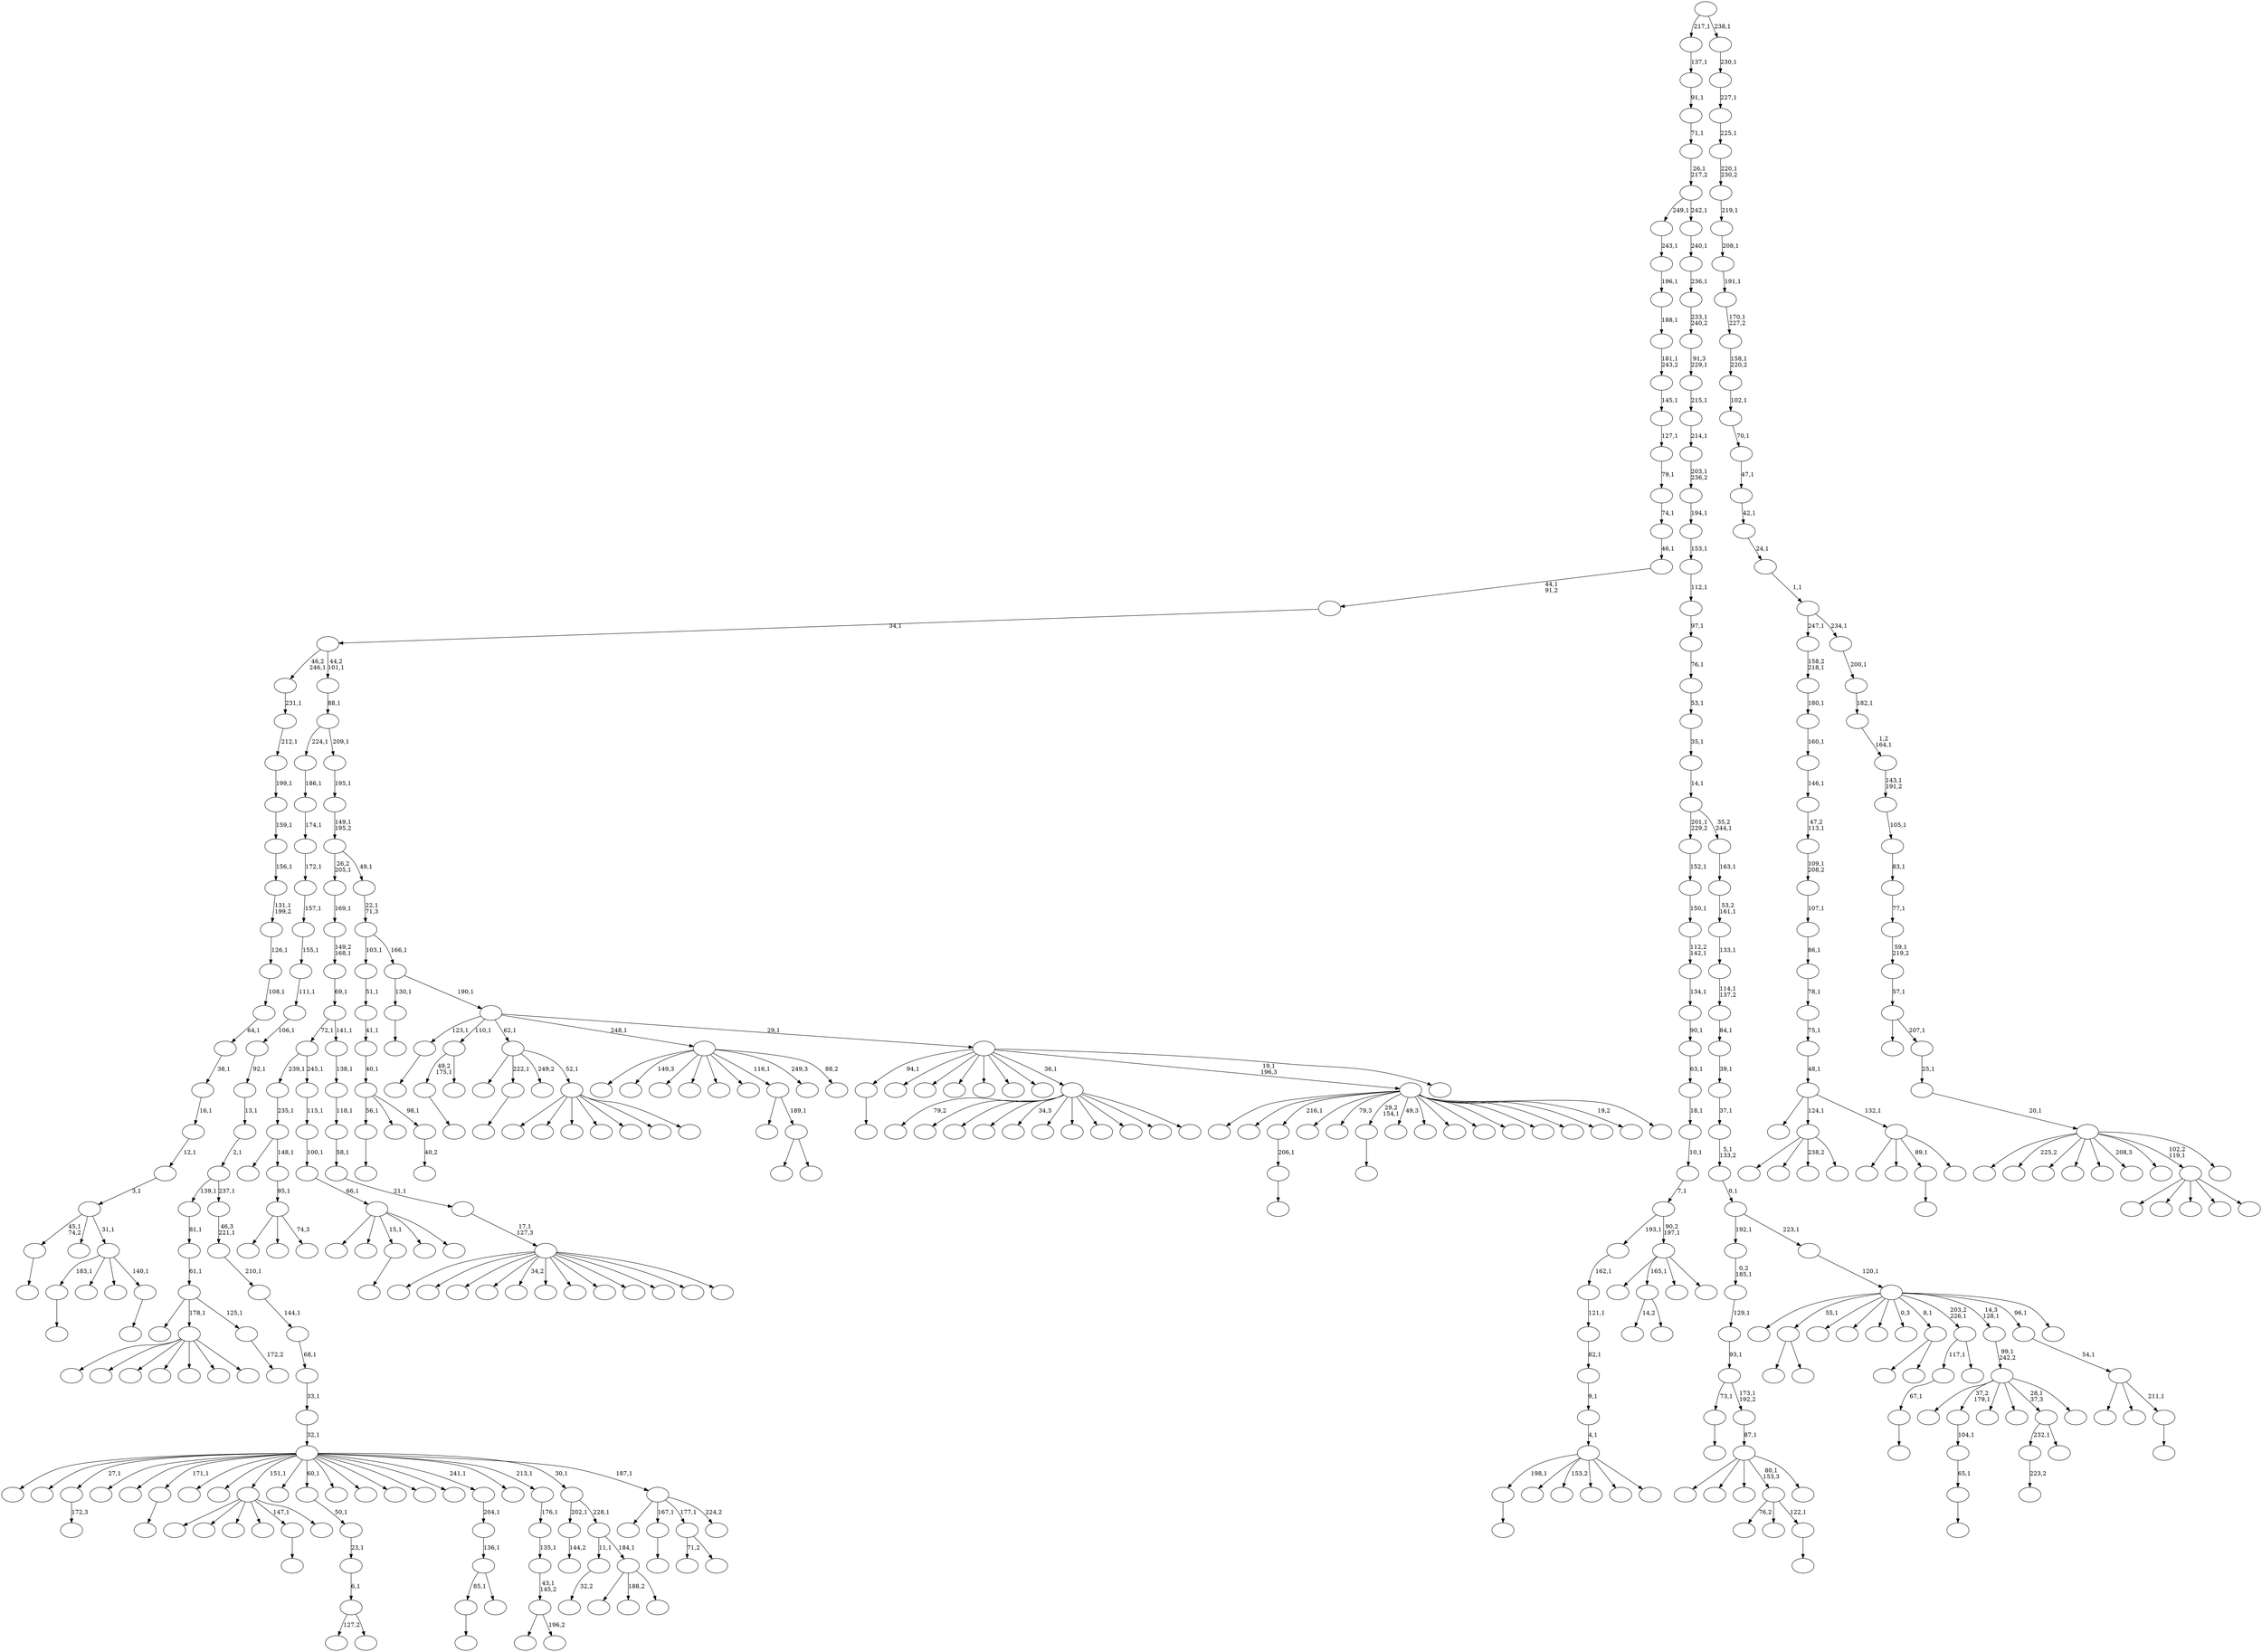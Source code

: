 digraph T {
	450 [label=""]
	449 [label=""]
	448 [label=""]
	447 [label=""]
	446 [label=""]
	445 [label=""]
	444 [label=""]
	443 [label=""]
	442 [label=""]
	441 [label=""]
	440 [label=""]
	439 [label=""]
	438 [label=""]
	437 [label=""]
	436 [label=""]
	435 [label=""]
	434 [label=""]
	433 [label=""]
	432 [label=""]
	431 [label=""]
	430 [label=""]
	429 [label=""]
	428 [label=""]
	427 [label=""]
	426 [label=""]
	425 [label=""]
	424 [label=""]
	423 [label=""]
	422 [label=""]
	421 [label=""]
	420 [label=""]
	419 [label=""]
	418 [label=""]
	417 [label=""]
	416 [label=""]
	415 [label=""]
	414 [label=""]
	413 [label=""]
	412 [label=""]
	411 [label=""]
	410 [label=""]
	409 [label=""]
	408 [label=""]
	407 [label=""]
	406 [label=""]
	405 [label=""]
	404 [label=""]
	403 [label=""]
	402 [label=""]
	401 [label=""]
	400 [label=""]
	399 [label=""]
	398 [label=""]
	397 [label=""]
	396 [label=""]
	395 [label=""]
	394 [label=""]
	393 [label=""]
	392 [label=""]
	391 [label=""]
	390 [label=""]
	389 [label=""]
	388 [label=""]
	387 [label=""]
	386 [label=""]
	385 [label=""]
	384 [label=""]
	383 [label=""]
	382 [label=""]
	381 [label=""]
	380 [label=""]
	379 [label=""]
	378 [label=""]
	377 [label=""]
	376 [label=""]
	375 [label=""]
	374 [label=""]
	373 [label=""]
	372 [label=""]
	371 [label=""]
	370 [label=""]
	369 [label=""]
	368 [label=""]
	367 [label=""]
	366 [label=""]
	365 [label=""]
	364 [label=""]
	363 [label=""]
	362 [label=""]
	361 [label=""]
	360 [label=""]
	359 [label=""]
	358 [label=""]
	357 [label=""]
	356 [label=""]
	355 [label=""]
	354 [label=""]
	353 [label=""]
	352 [label=""]
	351 [label=""]
	350 [label=""]
	349 [label=""]
	348 [label=""]
	347 [label=""]
	346 [label=""]
	345 [label=""]
	344 [label=""]
	343 [label=""]
	342 [label=""]
	341 [label=""]
	340 [label=""]
	339 [label=""]
	338 [label=""]
	337 [label=""]
	336 [label=""]
	335 [label=""]
	334 [label=""]
	333 [label=""]
	332 [label=""]
	331 [label=""]
	330 [label=""]
	329 [label=""]
	328 [label=""]
	327 [label=""]
	326 [label=""]
	325 [label=""]
	324 [label=""]
	323 [label=""]
	322 [label=""]
	321 [label=""]
	320 [label=""]
	319 [label=""]
	318 [label=""]
	317 [label=""]
	316 [label=""]
	315 [label=""]
	314 [label=""]
	313 [label=""]
	312 [label=""]
	311 [label=""]
	310 [label=""]
	309 [label=""]
	308 [label=""]
	307 [label=""]
	306 [label=""]
	305 [label=""]
	304 [label=""]
	303 [label=""]
	302 [label=""]
	301 [label=""]
	300 [label=""]
	299 [label=""]
	298 [label=""]
	297 [label=""]
	296 [label=""]
	295 [label=""]
	294 [label=""]
	293 [label=""]
	292 [label=""]
	291 [label=""]
	290 [label=""]
	289 [label=""]
	288 [label=""]
	287 [label=""]
	286 [label=""]
	285 [label=""]
	284 [label=""]
	283 [label=""]
	282 [label=""]
	281 [label=""]
	280 [label=""]
	279 [label=""]
	278 [label=""]
	277 [label=""]
	276 [label=""]
	275 [label=""]
	274 [label=""]
	273 [label=""]
	272 [label=""]
	271 [label=""]
	270 [label=""]
	269 [label=""]
	268 [label=""]
	267 [label=""]
	266 [label=""]
	265 [label=""]
	264 [label=""]
	263 [label=""]
	262 [label=""]
	261 [label=""]
	260 [label=""]
	259 [label=""]
	258 [label=""]
	257 [label=""]
	256 [label=""]
	255 [label=""]
	254 [label=""]
	253 [label=""]
	252 [label=""]
	251 [label=""]
	250 [label=""]
	249 [label=""]
	248 [label=""]
	247 [label=""]
	246 [label=""]
	245 [label=""]
	244 [label=""]
	243 [label=""]
	242 [label=""]
	241 [label=""]
	240 [label=""]
	239 [label=""]
	238 [label=""]
	237 [label=""]
	236 [label=""]
	235 [label=""]
	234 [label=""]
	233 [label=""]
	232 [label=""]
	231 [label=""]
	230 [label=""]
	229 [label=""]
	228 [label=""]
	227 [label=""]
	226 [label=""]
	225 [label=""]
	224 [label=""]
	223 [label=""]
	222 [label=""]
	221 [label=""]
	220 [label=""]
	219 [label=""]
	218 [label=""]
	217 [label=""]
	216 [label=""]
	215 [label=""]
	214 [label=""]
	213 [label=""]
	212 [label=""]
	211 [label=""]
	210 [label=""]
	209 [label=""]
	208 [label=""]
	207 [label=""]
	206 [label=""]
	205 [label=""]
	204 [label=""]
	203 [label=""]
	202 [label=""]
	201 [label=""]
	200 [label=""]
	199 [label=""]
	198 [label=""]
	197 [label=""]
	196 [label=""]
	195 [label=""]
	194 [label=""]
	193 [label=""]
	192 [label=""]
	191 [label=""]
	190 [label=""]
	189 [label=""]
	188 [label=""]
	187 [label=""]
	186 [label=""]
	185 [label=""]
	184 [label=""]
	183 [label=""]
	182 [label=""]
	181 [label=""]
	180 [label=""]
	179 [label=""]
	178 [label=""]
	177 [label=""]
	176 [label=""]
	175 [label=""]
	174 [label=""]
	173 [label=""]
	172 [label=""]
	171 [label=""]
	170 [label=""]
	169 [label=""]
	168 [label=""]
	167 [label=""]
	166 [label=""]
	165 [label=""]
	164 [label=""]
	163 [label=""]
	162 [label=""]
	161 [label=""]
	160 [label=""]
	159 [label=""]
	158 [label=""]
	157 [label=""]
	156 [label=""]
	155 [label=""]
	154 [label=""]
	153 [label=""]
	152 [label=""]
	151 [label=""]
	150 [label=""]
	149 [label=""]
	148 [label=""]
	147 [label=""]
	146 [label=""]
	145 [label=""]
	144 [label=""]
	143 [label=""]
	142 [label=""]
	141 [label=""]
	140 [label=""]
	139 [label=""]
	138 [label=""]
	137 [label=""]
	136 [label=""]
	135 [label=""]
	134 [label=""]
	133 [label=""]
	132 [label=""]
	131 [label=""]
	130 [label=""]
	129 [label=""]
	128 [label=""]
	127 [label=""]
	126 [label=""]
	125 [label=""]
	124 [label=""]
	123 [label=""]
	122 [label=""]
	121 [label=""]
	120 [label=""]
	119 [label=""]
	118 [label=""]
	117 [label=""]
	116 [label=""]
	115 [label=""]
	114 [label=""]
	113 [label=""]
	112 [label=""]
	111 [label=""]
	110 [label=""]
	109 [label=""]
	108 [label=""]
	107 [label=""]
	106 [label=""]
	105 [label=""]
	104 [label=""]
	103 [label=""]
	102 [label=""]
	101 [label=""]
	100 [label=""]
	99 [label=""]
	98 [label=""]
	97 [label=""]
	96 [label=""]
	95 [label=""]
	94 [label=""]
	93 [label=""]
	92 [label=""]
	91 [label=""]
	90 [label=""]
	89 [label=""]
	88 [label=""]
	87 [label=""]
	86 [label=""]
	85 [label=""]
	84 [label=""]
	83 [label=""]
	82 [label=""]
	81 [label=""]
	80 [label=""]
	79 [label=""]
	78 [label=""]
	77 [label=""]
	76 [label=""]
	75 [label=""]
	74 [label=""]
	73 [label=""]
	72 [label=""]
	71 [label=""]
	70 [label=""]
	69 [label=""]
	68 [label=""]
	67 [label=""]
	66 [label=""]
	65 [label=""]
	64 [label=""]
	63 [label=""]
	62 [label=""]
	61 [label=""]
	60 [label=""]
	59 [label=""]
	58 [label=""]
	57 [label=""]
	56 [label=""]
	55 [label=""]
	54 [label=""]
	53 [label=""]
	52 [label=""]
	51 [label=""]
	50 [label=""]
	49 [label=""]
	48 [label=""]
	47 [label=""]
	46 [label=""]
	45 [label=""]
	44 [label=""]
	43 [label=""]
	42 [label=""]
	41 [label=""]
	40 [label=""]
	39 [label=""]
	38 [label=""]
	37 [label=""]
	36 [label=""]
	35 [label=""]
	34 [label=""]
	33 [label=""]
	32 [label=""]
	31 [label=""]
	30 [label=""]
	29 [label=""]
	28 [label=""]
	27 [label=""]
	26 [label=""]
	25 [label=""]
	24 [label=""]
	23 [label=""]
	22 [label=""]
	21 [label=""]
	20 [label=""]
	19 [label=""]
	18 [label=""]
	17 [label=""]
	16 [label=""]
	15 [label=""]
	14 [label=""]
	13 [label=""]
	12 [label=""]
	11 [label=""]
	10 [label=""]
	9 [label=""]
	8 [label=""]
	7 [label=""]
	6 [label=""]
	5 [label=""]
	4 [label=""]
	3 [label=""]
	2 [label=""]
	1 [label=""]
	0 [label=""]
	449 -> 450 [label=""]
	445 -> 446 [label=""]
	442 -> 443 [label=""]
	440 -> 441 [label="172,3"]
	425 -> 426 [label=""]
	420 -> 421 [label=""]
	417 -> 418 [label=""]
	416 -> 417 [label="65,1"]
	415 -> 416 [label="104,1"]
	412 -> 413 [label=""]
	407 -> 408 [label=""]
	406 -> 407 [label="206,1"]
	397 -> 398 [label="40,2"]
	396 -> 420 [label="56,1"]
	396 -> 401 [label=""]
	396 -> 397 [label="98,1"]
	395 -> 396 [label="40,1"]
	394 -> 395 [label="41,1"]
	393 -> 394 [label="51,1"]
	385 -> 386 [label=""]
	378 -> 379 [label=""]
	375 -> 392 [label=""]
	375 -> 376 [label=""]
	368 -> 369 [label=""]
	363 -> 364 [label="223,2"]
	357 -> 358 [label=""]
	339 -> 340 [label=""]
	335 -> 336 [label=""]
	320 -> 321 [label=""]
	317 -> 359 [label="14,2"]
	317 -> 318 [label=""]
	311 -> 312 [label=""]
	306 -> 436 [label=""]
	306 -> 381 [label=""]
	306 -> 341 [label=""]
	306 -> 334 [label=""]
	306 -> 311 [label="147,1"]
	306 -> 307 [label=""]
	302 -> 303 [label=""]
	297 -> 298 [label=""]
	295 -> 423 [label="127,2"]
	295 -> 296 [label=""]
	294 -> 295 [label="6,1"]
	293 -> 294 [label="23,1"]
	292 -> 293 [label="50,1"]
	287 -> 288 [label=""]
	285 -> 428 [label=""]
	285 -> 399 [label=""]
	285 -> 286 [label="74,3"]
	284 -> 285 [label="95,1"]
	283 -> 329 [label=""]
	283 -> 284 [label="148,1"]
	282 -> 283 [label="235,1"]
	280 -> 281 [label=""]
	279 -> 280 [label="67,1"]
	277 -> 371 [label=""]
	277 -> 278 [label=""]
	276 -> 433 [label=""]
	276 -> 277 [label="189,1"]
	270 -> 363 [label="232,1"]
	270 -> 271 [label=""]
	260 -> 404 [label="79,2"]
	260 -> 374 [label=""]
	260 -> 331 [label=""]
	260 -> 322 [label=""]
	260 -> 313 [label="34,3"]
	260 -> 304 [label=""]
	260 -> 301 [label=""]
	260 -> 299 [label=""]
	260 -> 289 [label=""]
	260 -> 262 [label=""]
	260 -> 261 [label=""]
	250 -> 320 [label="49,2\n175,1"]
	250 -> 251 [label=""]
	248 -> 249 [label="144,2"]
	244 -> 332 [label=""]
	244 -> 330 [label=""]
	244 -> 302 [label="15,1"]
	244 -> 269 [label=""]
	244 -> 245 [label=""]
	243 -> 244 [label="66,1"]
	242 -> 243 [label="100,1"]
	241 -> 242 [label="115,1"]
	240 -> 282 [label="239,1"]
	240 -> 241 [label="245,1"]
	238 -> 412 [label="85,1"]
	238 -> 239 [label=""]
	237 -> 238 [label="136,1"]
	236 -> 237 [label="204,1"]
	233 -> 234 [label=""]
	232 -> 411 [label="76,2"]
	232 -> 373 [label=""]
	232 -> 233 [label="122,1"]
	230 -> 355 [label=""]
	230 -> 231 [label=""]
	226 -> 354 [label="71,2"]
	226 -> 227 [label=""]
	224 -> 445 [label="198,1"]
	224 -> 387 [label=""]
	224 -> 353 [label="153,2"]
	224 -> 352 [label=""]
	224 -> 259 [label=""]
	224 -> 225 [label=""]
	223 -> 224 [label="4,1"]
	222 -> 223 [label="9,1"]
	221 -> 222 [label="82,1"]
	220 -> 221 [label="121,1"]
	219 -> 220 [label="162,1"]
	217 -> 427 [label=""]
	217 -> 405 [label=""]
	217 -> 391 [label=""]
	217 -> 338 [label=""]
	217 -> 264 [label=""]
	217 -> 229 [label=""]
	217 -> 218 [label=""]
	209 -> 348 [label=""]
	209 -> 266 [label=""]
	209 -> 214 [label="238,2"]
	209 -> 210 [label=""]
	205 -> 206 [label=""]
	204 -> 357 [label="183,1"]
	204 -> 333 [label=""]
	204 -> 253 [label=""]
	204 -> 205 [label="140,1"]
	203 -> 449 [label="45,1\n74,2"]
	203 -> 267 [label=""]
	203 -> 204 [label="31,1"]
	202 -> 203 [label="3,1"]
	201 -> 202 [label="12,1"]
	200 -> 201 [label="16,1"]
	199 -> 200 [label="38,1"]
	198 -> 199 [label="64,1"]
	197 -> 198 [label="108,1"]
	196 -> 197 [label="126,1"]
	195 -> 196 [label="131,1\n199,2"]
	194 -> 195 [label="156,1"]
	193 -> 194 [label="159,1"]
	192 -> 193 [label="199,1"]
	191 -> 192 [label="212,1"]
	190 -> 191 [label="231,1"]
	188 -> 437 [label=""]
	188 -> 347 [label=""]
	188 -> 305 [label=""]
	188 -> 232 [label="80,1\n153,3"]
	188 -> 189 [label=""]
	187 -> 188 [label="87,1"]
	186 -> 368 [label="73,1"]
	186 -> 187 [label="173,1\n192,2"]
	185 -> 186 [label="93,1"]
	184 -> 185 [label="129,1"]
	183 -> 184 [label="0,2\n185,1"]
	181 -> 410 [label=""]
	181 -> 317 [label="165,1"]
	181 -> 272 [label=""]
	181 -> 182 [label=""]
	180 -> 219 [label="193,1"]
	180 -> 181 [label="90,2\n197,1"]
	179 -> 180 [label="7,1"]
	178 -> 179 [label="10,1"]
	177 -> 178 [label="18,1"]
	176 -> 177 [label="63,1"]
	175 -> 176 [label="90,1"]
	174 -> 175 [label="134,1"]
	173 -> 174 [label="112,2\n142,1"]
	172 -> 173 [label="150,1"]
	171 -> 172 [label="152,1"]
	169 -> 170 [label="172,2"]
	168 -> 372 [label=""]
	168 -> 217 [label="178,1"]
	168 -> 169 [label="125,1"]
	167 -> 168 [label="61,1"]
	166 -> 167 [label="81,1"]
	164 -> 165 [label="32,2"]
	161 -> 431 [label=""]
	161 -> 409 [label=""]
	161 -> 406 [label="216,1"]
	161 -> 403 [label=""]
	161 -> 389 [label="79,3"]
	161 -> 385 [label="29,2\n154,1"]
	161 -> 383 [label="49,3"]
	161 -> 380 [label=""]
	161 -> 362 [label=""]
	161 -> 356 [label=""]
	161 -> 350 [label=""]
	161 -> 323 [label=""]
	161 -> 258 [label=""]
	161 -> 235 [label=""]
	161 -> 211 [label="19,2"]
	161 -> 162 [label=""]
	159 -> 308 [label=""]
	159 -> 160 [label="196,2"]
	158 -> 159 [label="43,1\n145,2"]
	157 -> 158 [label="135,1"]
	156 -> 157 [label="176,1"]
	152 -> 279 [label="117,1"]
	152 -> 153 [label=""]
	150 -> 419 [label=""]
	150 -> 415 [label="37,2\n179,1"]
	150 -> 328 [label=""]
	150 -> 309 [label=""]
	150 -> 270 [label="28,1\n37,3"]
	150 -> 151 [label=""]
	149 -> 150 [label="99,1\n242,2"]
	147 -> 424 [label=""]
	147 -> 414 [label=""]
	147 -> 367 [label=""]
	147 -> 349 [label=""]
	147 -> 346 [label="34,2"]
	147 -> 344 [label=""]
	147 -> 315 [label=""]
	147 -> 290 [label=""]
	147 -> 274 [label=""]
	147 -> 256 [label=""]
	147 -> 213 [label=""]
	147 -> 148 [label=""]
	146 -> 147 [label="17,1\n127,3"]
	145 -> 146 [label="21,1"]
	144 -> 145 [label="58,1"]
	143 -> 144 [label="118,1"]
	142 -> 143 [label="138,1"]
	141 -> 240 [label="72,1"]
	141 -> 142 [label="141,1"]
	140 -> 141 [label="69,1"]
	139 -> 140 [label="149,2\n168,1"]
	138 -> 139 [label="169,1"]
	136 -> 327 [label=""]
	136 -> 291 [label="188,2"]
	136 -> 137 [label=""]
	135 -> 164 [label="11,1"]
	135 -> 136 [label="184,1"]
	134 -> 248 [label="202,1"]
	134 -> 135 [label="228,1"]
	132 -> 390 [label=""]
	132 -> 365 [label=""]
	132 -> 339 [label="89,1"]
	132 -> 133 [label=""]
	131 -> 429 [label=""]
	131 -> 209 [label="124,1"]
	131 -> 132 [label="132,1"]
	130 -> 131 [label="48,1"]
	129 -> 130 [label="75,1"]
	128 -> 129 [label="78,1"]
	127 -> 128 [label="86,1"]
	126 -> 127 [label="107,1"]
	125 -> 126 [label="109,1\n208,2"]
	124 -> 125 [label="47,2\n113,1"]
	123 -> 124 [label="146,1"]
	122 -> 123 [label="160,1"]
	121 -> 122 [label="180,1"]
	120 -> 121 [label="158,2\n218,1"]
	118 -> 439 [label=""]
	118 -> 435 [label=""]
	118 -> 246 [label=""]
	118 -> 228 [label=""]
	118 -> 216 [label=""]
	118 -> 215 [label=""]
	118 -> 119 [label=""]
	117 -> 422 [label=""]
	117 -> 378 [label="222,1"]
	117 -> 342 [label="249,2"]
	117 -> 118 [label="52,1"]
	115 -> 444 [label=""]
	115 -> 442 [label="167,1"]
	115 -> 226 [label="177,1"]
	115 -> 116 [label="224,2"]
	114 -> 448 [label=""]
	114 -> 447 [label=""]
	114 -> 440 [label="27,1"]
	114 -> 432 [label=""]
	114 -> 382 [label=""]
	114 -> 335 [label="171,1"]
	114 -> 326 [label=""]
	114 -> 319 [label=""]
	114 -> 306 [label="151,1"]
	114 -> 300 [label=""]
	114 -> 292 [label="60,1"]
	114 -> 268 [label=""]
	114 -> 263 [label=""]
	114 -> 255 [label=""]
	114 -> 254 [label=""]
	114 -> 252 [label=""]
	114 -> 236 [label="241,1"]
	114 -> 163 [label=""]
	114 -> 156 [label="213,1"]
	114 -> 134 [label="30,1"]
	114 -> 115 [label="187,1"]
	113 -> 114 [label="32,1"]
	112 -> 113 [label="33,1"]
	111 -> 112 [label="68,1"]
	110 -> 111 [label="144,1"]
	109 -> 110 [label="210,1"]
	108 -> 109 [label="46,3\n221,1"]
	107 -> 166 [label="139,1"]
	107 -> 108 [label="237,1"]
	106 -> 107 [label="2,1"]
	105 -> 106 [label="13,1"]
	104 -> 105 [label="92,1"]
	103 -> 104 [label="106,1"]
	102 -> 103 [label="111,1"]
	101 -> 102 [label="155,1"]
	100 -> 101 [label="157,1"]
	99 -> 100 [label="172,1"]
	98 -> 99 [label="174,1"]
	97 -> 98 [label="186,1"]
	95 -> 96 [label=""]
	94 -> 384 [label=""]
	94 -> 207 [label=""]
	94 -> 95 [label="211,1"]
	93 -> 94 [label="54,1"]
	90 -> 438 [label=""]
	90 -> 434 [label="149,3"]
	90 -> 430 [label=""]
	90 -> 366 [label=""]
	90 -> 351 [label=""]
	90 -> 316 [label=""]
	90 -> 276 [label="116,1"]
	90 -> 265 [label="249,3"]
	90 -> 91 [label="88,2"]
	88 -> 425 [label="94,1"]
	88 -> 388 [label=""]
	88 -> 343 [label=""]
	88 -> 325 [label=""]
	88 -> 314 [label=""]
	88 -> 310 [label=""]
	88 -> 275 [label=""]
	88 -> 260 [label="36,1"]
	88 -> 161 [label="19,1\n196,3"]
	88 -> 89 [label=""]
	87 -> 287 [label="123,1"]
	87 -> 250 [label="110,1"]
	87 -> 117 [label="62,1"]
	87 -> 90 [label="248,1"]
	87 -> 88 [label="29,1"]
	86 -> 297 [label="130,1"]
	86 -> 87 [label="190,1"]
	85 -> 393 [label="103,1"]
	85 -> 86 [label="166,1"]
	84 -> 85 [label="22,1\n71,3"]
	83 -> 138 [label="26,2\n205,1"]
	83 -> 84 [label="49,1"]
	82 -> 83 [label="149,1\n195,2"]
	81 -> 82 [label="195,1"]
	80 -> 97 [label="224,1"]
	80 -> 81 [label="209,1"]
	79 -> 80 [label="88,1"]
	78 -> 190 [label="46,2\n246,1"]
	78 -> 79 [label="44,2\n101,1"]
	77 -> 78 [label="34,1"]
	76 -> 77 [label="44,1\n91,2"]
	75 -> 76 [label="46,1"]
	74 -> 75 [label="74,1"]
	73 -> 74 [label="79,1"]
	72 -> 73 [label="127,1"]
	71 -> 72 [label="145,1"]
	70 -> 71 [label="181,1\n243,2"]
	69 -> 70 [label="188,1"]
	68 -> 69 [label="196,1"]
	67 -> 68 [label="243,1"]
	65 -> 377 [label=""]
	65 -> 324 [label=""]
	65 -> 273 [label=""]
	65 -> 154 [label=""]
	65 -> 66 [label=""]
	63 -> 400 [label=""]
	63 -> 375 [label="55,1"]
	63 -> 370 [label=""]
	63 -> 337 [label=""]
	63 -> 257 [label=""]
	63 -> 247 [label="0,3"]
	63 -> 230 [label="8,1"]
	63 -> 152 [label="203,2\n226,1"]
	63 -> 149 [label="14,3\n128,1"]
	63 -> 93 [label="96,1"]
	63 -> 64 [label=""]
	62 -> 63 [label="120,1"]
	61 -> 183 [label="192,1"]
	61 -> 62 [label="223,1"]
	60 -> 61 [label="0,1"]
	59 -> 60 [label="5,1\n133,2"]
	58 -> 59 [label="37,1"]
	57 -> 58 [label="39,1"]
	56 -> 57 [label="84,1"]
	55 -> 56 [label="114,1\n137,2"]
	54 -> 55 [label="133,1"]
	53 -> 54 [label="53,2\n161,1"]
	52 -> 53 [label="163,1"]
	51 -> 171 [label="201,1\n229,2"]
	51 -> 52 [label="35,2\n244,1"]
	50 -> 51 [label="14,1"]
	49 -> 50 [label="35,1"]
	48 -> 49 [label="53,1"]
	47 -> 48 [label="76,1"]
	46 -> 47 [label="97,1"]
	45 -> 46 [label="112,1"]
	44 -> 45 [label="153,1"]
	43 -> 44 [label="194,1"]
	42 -> 43 [label="203,1\n236,2"]
	41 -> 42 [label="214,1"]
	40 -> 41 [label="215,1"]
	39 -> 40 [label="91,3\n229,1"]
	38 -> 39 [label="233,1\n240,2"]
	37 -> 38 [label="236,1"]
	36 -> 37 [label="240,1"]
	35 -> 67 [label="249,1"]
	35 -> 36 [label="242,1"]
	34 -> 35 [label="26,1\n217,2"]
	33 -> 34 [label="71,1"]
	32 -> 33 [label="91,1"]
	31 -> 32 [label="137,1"]
	29 -> 402 [label=""]
	29 -> 361 [label="225,2"]
	29 -> 360 [label=""]
	29 -> 345 [label=""]
	29 -> 208 [label=""]
	29 -> 155 [label="208,3"]
	29 -> 92 [label=""]
	29 -> 65 [label="102,2\n119,1"]
	29 -> 30 [label=""]
	28 -> 29 [label="20,1"]
	27 -> 28 [label="25,1"]
	26 -> 212 [label=""]
	26 -> 27 [label="207,1"]
	25 -> 26 [label="57,1"]
	24 -> 25 [label="59,1\n219,2"]
	23 -> 24 [label="77,1"]
	22 -> 23 [label="83,1"]
	21 -> 22 [label="105,1"]
	20 -> 21 [label="143,1\n191,2"]
	19 -> 20 [label="1,2\n164,1"]
	18 -> 19 [label="182,1"]
	17 -> 18 [label="200,1"]
	16 -> 120 [label="247,1"]
	16 -> 17 [label="234,1"]
	15 -> 16 [label="1,1"]
	14 -> 15 [label="24,1"]
	13 -> 14 [label="42,1"]
	12 -> 13 [label="47,1"]
	11 -> 12 [label="70,1"]
	10 -> 11 [label="102,1"]
	9 -> 10 [label="158,1\n220,2"]
	8 -> 9 [label="170,1\n227,2"]
	7 -> 8 [label="191,1"]
	6 -> 7 [label="208,1"]
	5 -> 6 [label="219,1"]
	4 -> 5 [label="220,1\n230,2"]
	3 -> 4 [label="225,1"]
	2 -> 3 [label="227,1"]
	1 -> 2 [label="230,1"]
	0 -> 31 [label="217,1"]
	0 -> 1 [label="238,1"]
}
